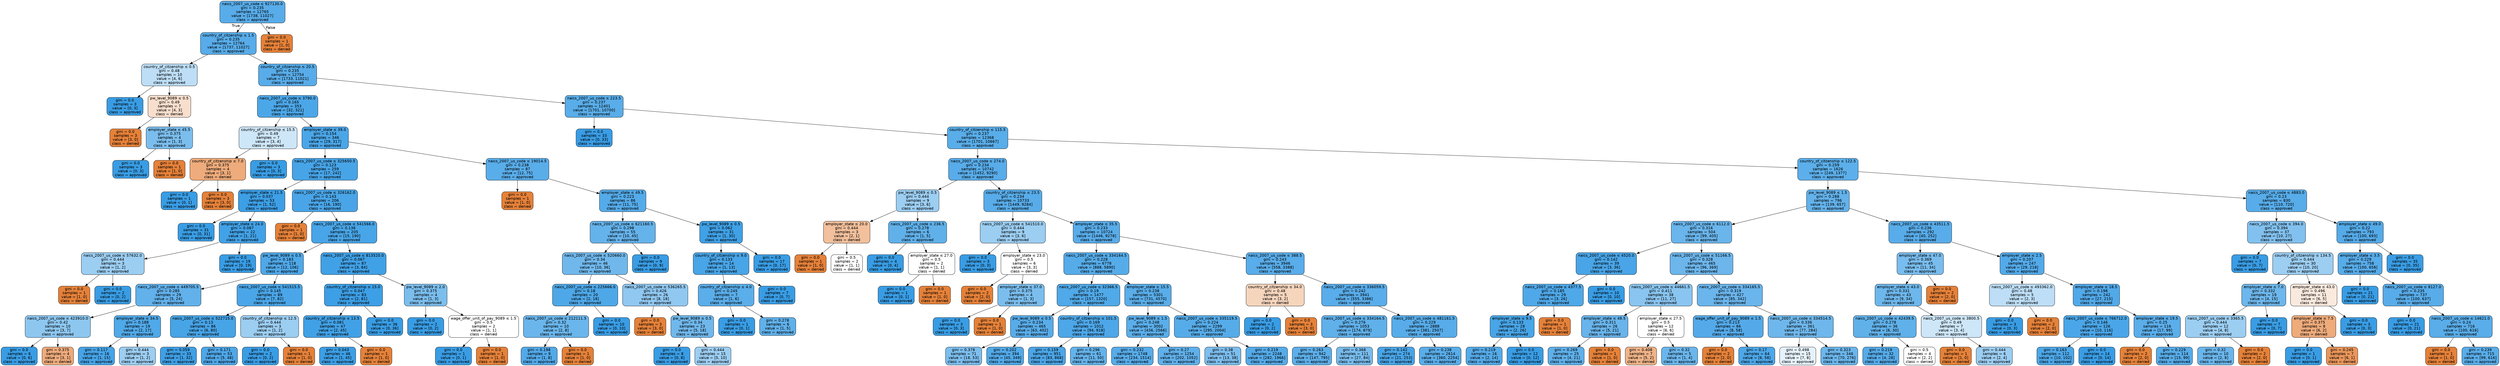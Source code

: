 digraph Tree {
node [shape=box, style="filled, rounded", color="black", fontname=helvetica] ;
edge [fontname=helvetica] ;
0 [label=<naics_2007_us_code &le; 927130.0<br/>gini = 0.235<br/>samples = 12765<br/>value = [1738, 11027]<br/>class = approved>, fillcolor="#399de5d7"] ;
1 [label=<country_of_citzenship &le; 1.5<br/>gini = 0.235<br/>samples = 12764<br/>value = [1737, 11027]<br/>class = approved>, fillcolor="#399de5d7"] ;
0 -> 1 [labeldistance=2.5, labelangle=45, headlabel="True"] ;
2 [label=<country_of_citzenship &le; 0.5<br/>gini = 0.48<br/>samples = 10<br/>value = [4, 6]<br/>class = approved>, fillcolor="#399de555"] ;
1 -> 2 ;
3 [label=<gini = 0.0<br/>samples = 3<br/>value = [0, 3]<br/>class = approved>, fillcolor="#399de5ff"] ;
2 -> 3 ;
4 [label=<pw_level_9089 &le; 0.5<br/>gini = 0.49<br/>samples = 7<br/>value = [4, 3]<br/>class = denied>, fillcolor="#e5813940"] ;
2 -> 4 ;
5 [label=<gini = 0.0<br/>samples = 3<br/>value = [3, 0]<br/>class = denied>, fillcolor="#e58139ff"] ;
4 -> 5 ;
6 [label=<employer_state &le; 45.5<br/>gini = 0.375<br/>samples = 4<br/>value = [1, 3]<br/>class = approved>, fillcolor="#399de5aa"] ;
4 -> 6 ;
7 [label=<gini = 0.0<br/>samples = 3<br/>value = [0, 3]<br/>class = approved>, fillcolor="#399de5ff"] ;
6 -> 7 ;
8 [label=<gini = 0.0<br/>samples = 1<br/>value = [1, 0]<br/>class = denied>, fillcolor="#e58139ff"] ;
6 -> 8 ;
9 [label=<country_of_citzenship &le; 20.5<br/>gini = 0.235<br/>samples = 12754<br/>value = [1733, 11021]<br/>class = approved>, fillcolor="#399de5d7"] ;
1 -> 9 ;
10 [label=<naics_2007_us_code &le; 3790.0<br/>gini = 0.165<br/>samples = 353<br/>value = [32, 321]<br/>class = approved>, fillcolor="#399de5e6"] ;
9 -> 10 ;
11 [label=<country_of_citzenship &le; 15.5<br/>gini = 0.49<br/>samples = 7<br/>value = [3, 4]<br/>class = approved>, fillcolor="#399de540"] ;
10 -> 11 ;
12 [label=<country_of_citzenship &le; 7.0<br/>gini = 0.375<br/>samples = 4<br/>value = [3, 1]<br/>class = denied>, fillcolor="#e58139aa"] ;
11 -> 12 ;
13 [label=<gini = 0.0<br/>samples = 1<br/>value = [0, 1]<br/>class = approved>, fillcolor="#399de5ff"] ;
12 -> 13 ;
14 [label=<gini = 0.0<br/>samples = 3<br/>value = [3, 0]<br/>class = denied>, fillcolor="#e58139ff"] ;
12 -> 14 ;
15 [label=<gini = 0.0<br/>samples = 3<br/>value = [0, 3]<br/>class = approved>, fillcolor="#399de5ff"] ;
11 -> 15 ;
16 [label=<employer_state &le; 39.0<br/>gini = 0.154<br/>samples = 346<br/>value = [29, 317]<br/>class = approved>, fillcolor="#399de5e8"] ;
10 -> 16 ;
17 [label=<naics_2007_us_code &le; 325650.5<br/>gini = 0.123<br/>samples = 259<br/>value = [17, 242]<br/>class = approved>, fillcolor="#399de5ed"] ;
16 -> 17 ;
18 [label=<employer_state &le; 21.5<br/>gini = 0.037<br/>samples = 53<br/>value = [1, 52]<br/>class = approved>, fillcolor="#399de5fa"] ;
17 -> 18 ;
19 [label=<gini = 0.0<br/>samples = 31<br/>value = [0, 31]<br/>class = approved>, fillcolor="#399de5ff"] ;
18 -> 19 ;
20 [label=<employer_state &le; 24.0<br/>gini = 0.087<br/>samples = 22<br/>value = [1, 21]<br/>class = approved>, fillcolor="#399de5f3"] ;
18 -> 20 ;
21 [label=<naics_2007_us_code &le; 57632.0<br/>gini = 0.444<br/>samples = 3<br/>value = [1, 2]<br/>class = approved>, fillcolor="#399de57f"] ;
20 -> 21 ;
22 [label=<gini = 0.0<br/>samples = 1<br/>value = [1, 0]<br/>class = denied>, fillcolor="#e58139ff"] ;
21 -> 22 ;
23 [label=<gini = 0.0<br/>samples = 2<br/>value = [0, 2]<br/>class = approved>, fillcolor="#399de5ff"] ;
21 -> 23 ;
24 [label=<gini = 0.0<br/>samples = 19<br/>value = [0, 19]<br/>class = approved>, fillcolor="#399de5ff"] ;
20 -> 24 ;
25 [label=<naics_2007_us_code &le; 326162.0<br/>gini = 0.143<br/>samples = 206<br/>value = [16, 190]<br/>class = approved>, fillcolor="#399de5ea"] ;
17 -> 25 ;
26 [label=<gini = 0.0<br/>samples = 1<br/>value = [1, 0]<br/>class = denied>, fillcolor="#e58139ff"] ;
25 -> 26 ;
27 [label=<naics_2007_us_code &le; 541566.0<br/>gini = 0.136<br/>samples = 205<br/>value = [15, 190]<br/>class = approved>, fillcolor="#399de5eb"] ;
25 -> 27 ;
28 [label=<pw_level_9089 &le; 0.5<br/>gini = 0.183<br/>samples = 118<br/>value = [12, 106]<br/>class = approved>, fillcolor="#399de5e2"] ;
27 -> 28 ;
29 [label=<naics_2007_us_code &le; 449705.5<br/>gini = 0.285<br/>samples = 29<br/>value = [5, 24]<br/>class = approved>, fillcolor="#399de5ca"] ;
28 -> 29 ;
30 [label=<naics_2007_us_code &le; 423910.0<br/>gini = 0.42<br/>samples = 10<br/>value = [3, 7]<br/>class = approved>, fillcolor="#399de592"] ;
29 -> 30 ;
31 [label=<gini = 0.0<br/>samples = 6<br/>value = [0, 6]<br/>class = approved>, fillcolor="#399de5ff"] ;
30 -> 31 ;
32 [label=<gini = 0.375<br/>samples = 4<br/>value = [3, 1]<br/>class = denied>, fillcolor="#e58139aa"] ;
30 -> 32 ;
33 [label=<employer_state &le; 34.5<br/>gini = 0.188<br/>samples = 19<br/>value = [2, 17]<br/>class = approved>, fillcolor="#399de5e1"] ;
29 -> 33 ;
34 [label=<gini = 0.117<br/>samples = 16<br/>value = [1, 15]<br/>class = approved>, fillcolor="#399de5ee"] ;
33 -> 34 ;
35 [label=<gini = 0.444<br/>samples = 3<br/>value = [1, 2]<br/>class = approved>, fillcolor="#399de57f"] ;
33 -> 35 ;
36 [label=<naics_2007_us_code &le; 541515.5<br/>gini = 0.145<br/>samples = 89<br/>value = [7, 82]<br/>class = approved>, fillcolor="#399de5e9"] ;
28 -> 36 ;
37 [label=<naics_2007_us_code &le; 522715.0<br/>gini = 0.13<br/>samples = 86<br/>value = [6, 80]<br/>class = approved>, fillcolor="#399de5ec"] ;
36 -> 37 ;
38 [label=<gini = 0.059<br/>samples = 33<br/>value = [1, 32]<br/>class = approved>, fillcolor="#399de5f7"] ;
37 -> 38 ;
39 [label=<gini = 0.171<br/>samples = 53<br/>value = [5, 48]<br/>class = approved>, fillcolor="#399de5e4"] ;
37 -> 39 ;
40 [label=<country_of_citzenship &le; 12.5<br/>gini = 0.444<br/>samples = 3<br/>value = [1, 2]<br/>class = approved>, fillcolor="#399de57f"] ;
36 -> 40 ;
41 [label=<gini = 0.0<br/>samples = 2<br/>value = [0, 2]<br/>class = approved>, fillcolor="#399de5ff"] ;
40 -> 41 ;
42 [label=<gini = 0.0<br/>samples = 1<br/>value = [1, 0]<br/>class = denied>, fillcolor="#e58139ff"] ;
40 -> 42 ;
43 [label=<naics_2007_us_code &le; 813520.0<br/>gini = 0.067<br/>samples = 87<br/>value = [3, 84]<br/>class = approved>, fillcolor="#399de5f6"] ;
27 -> 43 ;
44 [label=<country_of_citzenship &le; 15.0<br/>gini = 0.047<br/>samples = 83<br/>value = [2, 81]<br/>class = approved>, fillcolor="#399de5f9"] ;
43 -> 44 ;
45 [label=<country_of_citzenship &le; 13.5<br/>gini = 0.081<br/>samples = 47<br/>value = [2, 45]<br/>class = approved>, fillcolor="#399de5f4"] ;
44 -> 45 ;
46 [label=<gini = 0.043<br/>samples = 46<br/>value = [1, 45]<br/>class = approved>, fillcolor="#399de5f9"] ;
45 -> 46 ;
47 [label=<gini = 0.0<br/>samples = 1<br/>value = [1, 0]<br/>class = denied>, fillcolor="#e58139ff"] ;
45 -> 47 ;
48 [label=<gini = 0.0<br/>samples = 36<br/>value = [0, 36]<br/>class = approved>, fillcolor="#399de5ff"] ;
44 -> 48 ;
49 [label=<pw_level_9089 &le; 2.0<br/>gini = 0.375<br/>samples = 4<br/>value = [1, 3]<br/>class = approved>, fillcolor="#399de5aa"] ;
43 -> 49 ;
50 [label=<gini = 0.0<br/>samples = 2<br/>value = [0, 2]<br/>class = approved>, fillcolor="#399de5ff"] ;
49 -> 50 ;
51 [label=<wage_offer_unit_of_pay_9089 &le; 1.5<br/>gini = 0.5<br/>samples = 2<br/>value = [1, 1]<br/>class = denied>, fillcolor="#e5813900"] ;
49 -> 51 ;
52 [label=<gini = 0.0<br/>samples = 1<br/>value = [0, 1]<br/>class = approved>, fillcolor="#399de5ff"] ;
51 -> 52 ;
53 [label=<gini = 0.0<br/>samples = 1<br/>value = [1, 0]<br/>class = denied>, fillcolor="#e58139ff"] ;
51 -> 53 ;
54 [label=<naics_2007_us_code &le; 19014.5<br/>gini = 0.238<br/>samples = 87<br/>value = [12, 75]<br/>class = approved>, fillcolor="#399de5d6"] ;
16 -> 54 ;
55 [label=<gini = 0.0<br/>samples = 1<br/>value = [1, 0]<br/>class = denied>, fillcolor="#e58139ff"] ;
54 -> 55 ;
56 [label=<employer_state &le; 49.5<br/>gini = 0.223<br/>samples = 86<br/>value = [11, 75]<br/>class = approved>, fillcolor="#399de5da"] ;
54 -> 56 ;
57 [label=<naics_2007_us_code &le; 621160.5<br/>gini = 0.298<br/>samples = 55<br/>value = [10, 45]<br/>class = approved>, fillcolor="#399de5c6"] ;
56 -> 57 ;
58 [label=<naics_2007_us_code &le; 520660.0<br/>gini = 0.34<br/>samples = 46<br/>value = [10, 36]<br/>class = approved>, fillcolor="#399de5b8"] ;
57 -> 58 ;
59 [label=<naics_2007_us_code &le; 225666.0<br/>gini = 0.18<br/>samples = 20<br/>value = [2, 18]<br/>class = approved>, fillcolor="#399de5e3"] ;
58 -> 59 ;
60 [label=<naics_2007_us_code &le; 212111.5<br/>gini = 0.32<br/>samples = 10<br/>value = [2, 8]<br/>class = approved>, fillcolor="#399de5bf"] ;
59 -> 60 ;
61 [label=<gini = 0.198<br/>samples = 9<br/>value = [1, 8]<br/>class = approved>, fillcolor="#399de5df"] ;
60 -> 61 ;
62 [label=<gini = 0.0<br/>samples = 1<br/>value = [1, 0]<br/>class = denied>, fillcolor="#e58139ff"] ;
60 -> 62 ;
63 [label=<gini = 0.0<br/>samples = 10<br/>value = [0, 10]<br/>class = approved>, fillcolor="#399de5ff"] ;
59 -> 63 ;
64 [label=<naics_2007_us_code &le; 536265.5<br/>gini = 0.426<br/>samples = 26<br/>value = [8, 18]<br/>class = approved>, fillcolor="#399de58e"] ;
58 -> 64 ;
65 [label=<gini = 0.0<br/>samples = 3<br/>value = [3, 0]<br/>class = denied>, fillcolor="#e58139ff"] ;
64 -> 65 ;
66 [label=<pw_level_9089 &le; 0.5<br/>gini = 0.34<br/>samples = 23<br/>value = [5, 18]<br/>class = approved>, fillcolor="#399de5b8"] ;
64 -> 66 ;
67 [label=<gini = 0.0<br/>samples = 8<br/>value = [0, 8]<br/>class = approved>, fillcolor="#399de5ff"] ;
66 -> 67 ;
68 [label=<gini = 0.444<br/>samples = 15<br/>value = [5, 10]<br/>class = approved>, fillcolor="#399de57f"] ;
66 -> 68 ;
69 [label=<gini = 0.0<br/>samples = 9<br/>value = [0, 9]<br/>class = approved>, fillcolor="#399de5ff"] ;
57 -> 69 ;
70 [label=<pw_level_9089 &le; 0.5<br/>gini = 0.062<br/>samples = 31<br/>value = [1, 30]<br/>class = approved>, fillcolor="#399de5f6"] ;
56 -> 70 ;
71 [label=<country_of_citzenship &le; 9.0<br/>gini = 0.133<br/>samples = 14<br/>value = [1, 13]<br/>class = approved>, fillcolor="#399de5eb"] ;
70 -> 71 ;
72 [label=<country_of_citzenship &le; 4.0<br/>gini = 0.245<br/>samples = 7<br/>value = [1, 6]<br/>class = approved>, fillcolor="#399de5d4"] ;
71 -> 72 ;
73 [label=<gini = 0.0<br/>samples = 1<br/>value = [0, 1]<br/>class = approved>, fillcolor="#399de5ff"] ;
72 -> 73 ;
74 [label=<gini = 0.278<br/>samples = 6<br/>value = [1, 5]<br/>class = approved>, fillcolor="#399de5cc"] ;
72 -> 74 ;
75 [label=<gini = 0.0<br/>samples = 7<br/>value = [0, 7]<br/>class = approved>, fillcolor="#399de5ff"] ;
71 -> 75 ;
76 [label=<gini = 0.0<br/>samples = 17<br/>value = [0, 17]<br/>class = approved>, fillcolor="#399de5ff"] ;
70 -> 76 ;
77 [label=<naics_2007_us_code &le; 223.5<br/>gini = 0.237<br/>samples = 12401<br/>value = [1701, 10700]<br/>class = approved>, fillcolor="#399de5d6"] ;
9 -> 77 ;
78 [label=<gini = 0.0<br/>samples = 33<br/>value = [0, 33]<br/>class = approved>, fillcolor="#399de5ff"] ;
77 -> 78 ;
79 [label=<country_of_citzenship &le; 115.5<br/>gini = 0.237<br/>samples = 12368<br/>value = [1701, 10667]<br/>class = approved>, fillcolor="#399de5d6"] ;
77 -> 79 ;
80 [label=<naics_2007_us_code &le; 274.0<br/>gini = 0.234<br/>samples = 10742<br/>value = [1452, 9290]<br/>class = approved>, fillcolor="#399de5d7"] ;
79 -> 80 ;
81 [label=<pw_level_9089 &le; 0.5<br/>gini = 0.444<br/>samples = 9<br/>value = [3, 6]<br/>class = approved>, fillcolor="#399de57f"] ;
80 -> 81 ;
82 [label=<employer_state &le; 20.0<br/>gini = 0.444<br/>samples = 3<br/>value = [2, 1]<br/>class = denied>, fillcolor="#e581397f"] ;
81 -> 82 ;
83 [label=<gini = 0.0<br/>samples = 1<br/>value = [1, 0]<br/>class = denied>, fillcolor="#e58139ff"] ;
82 -> 83 ;
84 [label=<gini = 0.5<br/>samples = 2<br/>value = [1, 1]<br/>class = denied>, fillcolor="#e5813900"] ;
82 -> 84 ;
85 [label=<naics_2007_us_code &le; 236.5<br/>gini = 0.278<br/>samples = 6<br/>value = [1, 5]<br/>class = approved>, fillcolor="#399de5cc"] ;
81 -> 85 ;
86 [label=<gini = 0.0<br/>samples = 4<br/>value = [0, 4]<br/>class = approved>, fillcolor="#399de5ff"] ;
85 -> 86 ;
87 [label=<employer_state &le; 27.0<br/>gini = 0.5<br/>samples = 2<br/>value = [1, 1]<br/>class = denied>, fillcolor="#e5813900"] ;
85 -> 87 ;
88 [label=<gini = 0.0<br/>samples = 1<br/>value = [0, 1]<br/>class = approved>, fillcolor="#399de5ff"] ;
87 -> 88 ;
89 [label=<gini = 0.0<br/>samples = 1<br/>value = [1, 0]<br/>class = denied>, fillcolor="#e58139ff"] ;
87 -> 89 ;
90 [label=<country_of_citzenship &le; 23.5<br/>gini = 0.234<br/>samples = 10733<br/>value = [1449, 9284]<br/>class = approved>, fillcolor="#399de5d7"] ;
80 -> 90 ;
91 [label=<naics_2007_us_code &le; 541510.0<br/>gini = 0.444<br/>samples = 9<br/>value = [3, 6]<br/>class = approved>, fillcolor="#399de57f"] ;
90 -> 91 ;
92 [label=<gini = 0.0<br/>samples = 3<br/>value = [0, 3]<br/>class = approved>, fillcolor="#399de5ff"] ;
91 -> 92 ;
93 [label=<employer_state &le; 23.0<br/>gini = 0.5<br/>samples = 6<br/>value = [3, 3]<br/>class = denied>, fillcolor="#e5813900"] ;
91 -> 93 ;
94 [label=<gini = 0.0<br/>samples = 2<br/>value = [2, 0]<br/>class = denied>, fillcolor="#e58139ff"] ;
93 -> 94 ;
95 [label=<employer_state &le; 37.0<br/>gini = 0.375<br/>samples = 4<br/>value = [1, 3]<br/>class = approved>, fillcolor="#399de5aa"] ;
93 -> 95 ;
96 [label=<gini = 0.0<br/>samples = 3<br/>value = [0, 3]<br/>class = approved>, fillcolor="#399de5ff"] ;
95 -> 96 ;
97 [label=<gini = 0.0<br/>samples = 1<br/>value = [1, 0]<br/>class = denied>, fillcolor="#e58139ff"] ;
95 -> 97 ;
98 [label=<employer_state &le; 35.5<br/>gini = 0.233<br/>samples = 10724<br/>value = [1446, 9278]<br/>class = approved>, fillcolor="#399de5d7"] ;
90 -> 98 ;
99 [label=<naics_2007_us_code &le; 334164.5<br/>gini = 0.228<br/>samples = 6778<br/>value = [888, 5890]<br/>class = approved>, fillcolor="#399de5d9"] ;
98 -> 99 ;
100 [label=<naics_2007_us_code &le; 32366.5<br/>gini = 0.19<br/>samples = 1477<br/>value = [157, 1320]<br/>class = approved>, fillcolor="#399de5e1"] ;
99 -> 100 ;
101 [label=<pw_level_9089 &le; 0.5<br/>gini = 0.234<br/>samples = 465<br/>value = [63, 402]<br/>class = approved>, fillcolor="#399de5d7"] ;
100 -> 101 ;
102 [label=<gini = 0.378<br/>samples = 71<br/>value = [18, 53]<br/>class = approved>, fillcolor="#399de5a8"] ;
101 -> 102 ;
103 [label=<gini = 0.202<br/>samples = 394<br/>value = [45, 349]<br/>class = approved>, fillcolor="#399de5de"] ;
101 -> 103 ;
104 [label=<country_of_citzenship &le; 101.5<br/>gini = 0.169<br/>samples = 1012<br/>value = [94, 918]<br/>class = approved>, fillcolor="#399de5e5"] ;
100 -> 104 ;
105 [label=<gini = 0.159<br/>samples = 951<br/>value = [83, 868]<br/>class = approved>, fillcolor="#399de5e7"] ;
104 -> 105 ;
106 [label=<gini = 0.296<br/>samples = 61<br/>value = [11, 50]<br/>class = approved>, fillcolor="#399de5c7"] ;
104 -> 106 ;
107 [label=<employer_state &le; 15.5<br/>gini = 0.238<br/>samples = 5301<br/>value = [731, 4570]<br/>class = approved>, fillcolor="#399de5d6"] ;
99 -> 107 ;
108 [label=<pw_level_9089 &le; 1.5<br/>gini = 0.248<br/>samples = 3002<br/>value = [436, 2566]<br/>class = approved>, fillcolor="#399de5d4"] ;
107 -> 108 ;
109 [label=<gini = 0.232<br/>samples = 1748<br/>value = [234, 1514]<br/>class = approved>, fillcolor="#399de5d8"] ;
108 -> 109 ;
110 [label=<gini = 0.27<br/>samples = 1254<br/>value = [202, 1052]<br/>class = approved>, fillcolor="#399de5ce"] ;
108 -> 110 ;
111 [label=<naics_2007_us_code &le; 335119.5<br/>gini = 0.224<br/>samples = 2299<br/>value = [295, 2004]<br/>class = approved>, fillcolor="#399de5d9"] ;
107 -> 111 ;
112 [label=<gini = 0.38<br/>samples = 51<br/>value = [13, 38]<br/>class = approved>, fillcolor="#399de5a8"] ;
111 -> 112 ;
113 [label=<gini = 0.219<br/>samples = 2248<br/>value = [282, 1966]<br/>class = approved>, fillcolor="#399de5da"] ;
111 -> 113 ;
114 [label=<naics_2007_us_code &le; 388.5<br/>gini = 0.243<br/>samples = 3946<br/>value = [558, 3388]<br/>class = approved>, fillcolor="#399de5d5"] ;
98 -> 114 ;
115 [label=<country_of_citzenship &le; 34.0<br/>gini = 0.48<br/>samples = 5<br/>value = [3, 2]<br/>class = denied>, fillcolor="#e5813955"] ;
114 -> 115 ;
116 [label=<gini = 0.0<br/>samples = 2<br/>value = [0, 2]<br/>class = approved>, fillcolor="#399de5ff"] ;
115 -> 116 ;
117 [label=<gini = 0.0<br/>samples = 3<br/>value = [3, 0]<br/>class = denied>, fillcolor="#e58139ff"] ;
115 -> 117 ;
118 [label=<naics_2007_us_code &le; 336059.5<br/>gini = 0.242<br/>samples = 3941<br/>value = [555, 3386]<br/>class = approved>, fillcolor="#399de5d5"] ;
114 -> 118 ;
119 [label=<naics_2007_us_code &le; 334164.5<br/>gini = 0.276<br/>samples = 1053<br/>value = [174, 879]<br/>class = approved>, fillcolor="#399de5cd"] ;
118 -> 119 ;
120 [label=<gini = 0.263<br/>samples = 942<br/>value = [147, 795]<br/>class = approved>, fillcolor="#399de5d0"] ;
119 -> 120 ;
121 [label=<gini = 0.368<br/>samples = 111<br/>value = [27, 84]<br/>class = approved>, fillcolor="#399de5ad"] ;
119 -> 121 ;
122 [label=<naics_2007_us_code &le; 481161.5<br/>gini = 0.229<br/>samples = 2888<br/>value = [381, 2507]<br/>class = approved>, fillcolor="#399de5d8"] ;
118 -> 122 ;
123 [label=<gini = 0.142<br/>samples = 274<br/>value = [21, 253]<br/>class = approved>, fillcolor="#399de5ea"] ;
122 -> 123 ;
124 [label=<gini = 0.238<br/>samples = 2614<br/>value = [360, 2254]<br/>class = approved>, fillcolor="#399de5d6"] ;
122 -> 124 ;
125 [label=<country_of_citzenship &le; 122.5<br/>gini = 0.259<br/>samples = 1626<br/>value = [249, 1377]<br/>class = approved>, fillcolor="#399de5d1"] ;
79 -> 125 ;
126 [label=<pw_level_9089 &le; 1.5<br/>gini = 0.288<br/>samples = 796<br/>value = [139, 657]<br/>class = approved>, fillcolor="#399de5c9"] ;
125 -> 126 ;
127 [label=<naics_2007_us_code &le; 6112.0<br/>gini = 0.316<br/>samples = 504<br/>value = [99, 405]<br/>class = approved>, fillcolor="#399de5c1"] ;
126 -> 127 ;
128 [label=<naics_2007_us_code &le; 4520.0<br/>gini = 0.142<br/>samples = 39<br/>value = [3, 36]<br/>class = approved>, fillcolor="#399de5ea"] ;
127 -> 128 ;
129 [label=<naics_2007_us_code &le; 4377.5<br/>gini = 0.185<br/>samples = 29<br/>value = [3, 26]<br/>class = approved>, fillcolor="#399de5e2"] ;
128 -> 129 ;
130 [label=<employer_state &le; 9.5<br/>gini = 0.133<br/>samples = 28<br/>value = [2, 26]<br/>class = approved>, fillcolor="#399de5eb"] ;
129 -> 130 ;
131 [label=<gini = 0.219<br/>samples = 16<br/>value = [2, 14]<br/>class = approved>, fillcolor="#399de5db"] ;
130 -> 131 ;
132 [label=<gini = 0.0<br/>samples = 12<br/>value = [0, 12]<br/>class = approved>, fillcolor="#399de5ff"] ;
130 -> 132 ;
133 [label=<gini = 0.0<br/>samples = 1<br/>value = [1, 0]<br/>class = denied>, fillcolor="#e58139ff"] ;
129 -> 133 ;
134 [label=<gini = 0.0<br/>samples = 10<br/>value = [0, 10]<br/>class = approved>, fillcolor="#399de5ff"] ;
128 -> 134 ;
135 [label=<naics_2007_us_code &le; 51166.5<br/>gini = 0.328<br/>samples = 465<br/>value = [96, 369]<br/>class = approved>, fillcolor="#399de5bd"] ;
127 -> 135 ;
136 [label=<naics_2007_us_code &le; 44661.5<br/>gini = 0.411<br/>samples = 38<br/>value = [11, 27]<br/>class = approved>, fillcolor="#399de597"] ;
135 -> 136 ;
137 [label=<employer_state &le; 48.5<br/>gini = 0.311<br/>samples = 26<br/>value = [5, 21]<br/>class = approved>, fillcolor="#399de5c2"] ;
136 -> 137 ;
138 [label=<gini = 0.269<br/>samples = 25<br/>value = [4, 21]<br/>class = approved>, fillcolor="#399de5ce"] ;
137 -> 138 ;
139 [label=<gini = 0.0<br/>samples = 1<br/>value = [1, 0]<br/>class = denied>, fillcolor="#e58139ff"] ;
137 -> 139 ;
140 [label=<employer_state &le; 27.5<br/>gini = 0.5<br/>samples = 12<br/>value = [6, 6]<br/>class = denied>, fillcolor="#e5813900"] ;
136 -> 140 ;
141 [label=<gini = 0.408<br/>samples = 7<br/>value = [5, 2]<br/>class = denied>, fillcolor="#e5813999"] ;
140 -> 141 ;
142 [label=<gini = 0.32<br/>samples = 5<br/>value = [1, 4]<br/>class = approved>, fillcolor="#399de5bf"] ;
140 -> 142 ;
143 [label=<naics_2007_us_code &le; 334165.5<br/>gini = 0.319<br/>samples = 427<br/>value = [85, 342]<br/>class = approved>, fillcolor="#399de5c0"] ;
135 -> 143 ;
144 [label=<wage_offer_unit_of_pay_9089 &le; 1.5<br/>gini = 0.213<br/>samples = 66<br/>value = [8, 58]<br/>class = approved>, fillcolor="#399de5dc"] ;
143 -> 144 ;
145 [label=<gini = 0.0<br/>samples = 2<br/>value = [2, 0]<br/>class = denied>, fillcolor="#e58139ff"] ;
144 -> 145 ;
146 [label=<gini = 0.17<br/>samples = 64<br/>value = [6, 58]<br/>class = approved>, fillcolor="#399de5e5"] ;
144 -> 146 ;
147 [label=<naics_2007_us_code &le; 334514.5<br/>gini = 0.336<br/>samples = 361<br/>value = [77, 284]<br/>class = approved>, fillcolor="#399de5ba"] ;
143 -> 147 ;
148 [label=<gini = 0.498<br/>samples = 15<br/>value = [7, 8]<br/>class = approved>, fillcolor="#399de520"] ;
147 -> 148 ;
149 [label=<gini = 0.323<br/>samples = 346<br/>value = [70, 276]<br/>class = approved>, fillcolor="#399de5be"] ;
147 -> 149 ;
150 [label=<naics_2007_us_code &le; 43511.5<br/>gini = 0.236<br/>samples = 292<br/>value = [40, 252]<br/>class = approved>, fillcolor="#399de5d7"] ;
126 -> 150 ;
151 [label=<employer_state &le; 47.0<br/>gini = 0.369<br/>samples = 45<br/>value = [11, 34]<br/>class = approved>, fillcolor="#399de5ac"] ;
150 -> 151 ;
152 [label=<employer_state &le; 43.0<br/>gini = 0.331<br/>samples = 43<br/>value = [9, 34]<br/>class = approved>, fillcolor="#399de5bb"] ;
151 -> 152 ;
153 [label=<naics_2007_us_code &le; 42439.5<br/>gini = 0.278<br/>samples = 36<br/>value = [6, 30]<br/>class = approved>, fillcolor="#399de5cc"] ;
152 -> 153 ;
154 [label=<gini = 0.219<br/>samples = 32<br/>value = [4, 28]<br/>class = approved>, fillcolor="#399de5db"] ;
153 -> 154 ;
155 [label=<gini = 0.5<br/>samples = 4<br/>value = [2, 2]<br/>class = denied>, fillcolor="#e5813900"] ;
153 -> 155 ;
156 [label=<naics_2007_us_code &le; 3800.5<br/>gini = 0.49<br/>samples = 7<br/>value = [3, 4]<br/>class = approved>, fillcolor="#399de540"] ;
152 -> 156 ;
157 [label=<gini = 0.0<br/>samples = 1<br/>value = [1, 0]<br/>class = denied>, fillcolor="#e58139ff"] ;
156 -> 157 ;
158 [label=<gini = 0.444<br/>samples = 6<br/>value = [2, 4]<br/>class = approved>, fillcolor="#399de57f"] ;
156 -> 158 ;
159 [label=<gini = 0.0<br/>samples = 2<br/>value = [2, 0]<br/>class = denied>, fillcolor="#e58139ff"] ;
151 -> 159 ;
160 [label=<employer_state &le; 2.5<br/>gini = 0.207<br/>samples = 247<br/>value = [29, 218]<br/>class = approved>, fillcolor="#399de5dd"] ;
150 -> 160 ;
161 [label=<naics_2007_us_code &le; 493362.0<br/>gini = 0.48<br/>samples = 5<br/>value = [2, 3]<br/>class = approved>, fillcolor="#399de555"] ;
160 -> 161 ;
162 [label=<gini = 0.0<br/>samples = 3<br/>value = [0, 3]<br/>class = approved>, fillcolor="#399de5ff"] ;
161 -> 162 ;
163 [label=<gini = 0.0<br/>samples = 2<br/>value = [2, 0]<br/>class = denied>, fillcolor="#e58139ff"] ;
161 -> 163 ;
164 [label=<employer_state &le; 18.5<br/>gini = 0.198<br/>samples = 242<br/>value = [27, 215]<br/>class = approved>, fillcolor="#399de5df"] ;
160 -> 164 ;
165 [label=<naics_2007_us_code &le; 766712.0<br/>gini = 0.146<br/>samples = 126<br/>value = [10, 116]<br/>class = approved>, fillcolor="#399de5e9"] ;
164 -> 165 ;
166 [label=<gini = 0.163<br/>samples = 112<br/>value = [10, 102]<br/>class = approved>, fillcolor="#399de5e6"] ;
165 -> 166 ;
167 [label=<gini = 0.0<br/>samples = 14<br/>value = [0, 14]<br/>class = approved>, fillcolor="#399de5ff"] ;
165 -> 167 ;
168 [label=<employer_state &le; 19.5<br/>gini = 0.25<br/>samples = 116<br/>value = [17, 99]<br/>class = approved>, fillcolor="#399de5d3"] ;
164 -> 168 ;
169 [label=<gini = 0.0<br/>samples = 2<br/>value = [2, 0]<br/>class = denied>, fillcolor="#e58139ff"] ;
168 -> 169 ;
170 [label=<gini = 0.229<br/>samples = 114<br/>value = [15, 99]<br/>class = approved>, fillcolor="#399de5d8"] ;
168 -> 170 ;
171 [label=<naics_2007_us_code &le; 4883.0<br/>gini = 0.23<br/>samples = 830<br/>value = [110, 720]<br/>class = approved>, fillcolor="#399de5d8"] ;
125 -> 171 ;
172 [label=<naics_2007_us_code &le; 394.0<br/>gini = 0.394<br/>samples = 37<br/>value = [10, 27]<br/>class = approved>, fillcolor="#399de5a1"] ;
171 -> 172 ;
173 [label=<gini = 0.0<br/>samples = 7<br/>value = [0, 7]<br/>class = approved>, fillcolor="#399de5ff"] ;
172 -> 173 ;
174 [label=<country_of_citzenship &le; 134.5<br/>gini = 0.444<br/>samples = 30<br/>value = [10, 20]<br/>class = approved>, fillcolor="#399de57f"] ;
172 -> 174 ;
175 [label=<employer_state &le; 7.0<br/>gini = 0.332<br/>samples = 19<br/>value = [4, 15]<br/>class = approved>, fillcolor="#399de5bb"] ;
174 -> 175 ;
176 [label=<naics_2007_us_code &le; 3365.5<br/>gini = 0.444<br/>samples = 12<br/>value = [4, 8]<br/>class = approved>, fillcolor="#399de57f"] ;
175 -> 176 ;
177 [label=<gini = 0.32<br/>samples = 10<br/>value = [2, 8]<br/>class = approved>, fillcolor="#399de5bf"] ;
176 -> 177 ;
178 [label=<gini = 0.0<br/>samples = 2<br/>value = [2, 0]<br/>class = denied>, fillcolor="#e58139ff"] ;
176 -> 178 ;
179 [label=<gini = 0.0<br/>samples = 7<br/>value = [0, 7]<br/>class = approved>, fillcolor="#399de5ff"] ;
175 -> 179 ;
180 [label=<employer_state &le; 43.0<br/>gini = 0.496<br/>samples = 11<br/>value = [6, 5]<br/>class = denied>, fillcolor="#e581392a"] ;
174 -> 180 ;
181 [label=<employer_state &le; 7.5<br/>gini = 0.375<br/>samples = 8<br/>value = [6, 2]<br/>class = denied>, fillcolor="#e58139aa"] ;
180 -> 181 ;
182 [label=<gini = 0.0<br/>samples = 1<br/>value = [0, 1]<br/>class = approved>, fillcolor="#399de5ff"] ;
181 -> 182 ;
183 [label=<gini = 0.245<br/>samples = 7<br/>value = [6, 1]<br/>class = denied>, fillcolor="#e58139d4"] ;
181 -> 183 ;
184 [label=<gini = 0.0<br/>samples = 3<br/>value = [0, 3]<br/>class = approved>, fillcolor="#399de5ff"] ;
180 -> 184 ;
185 [label=<employer_state &le; 49.0<br/>gini = 0.22<br/>samples = 793<br/>value = [100, 693]<br/>class = approved>, fillcolor="#399de5da"] ;
171 -> 185 ;
186 [label=<employer_state &le; 3.5<br/>gini = 0.229<br/>samples = 758<br/>value = [100, 658]<br/>class = approved>, fillcolor="#399de5d8"] ;
185 -> 186 ;
187 [label=<gini = 0.0<br/>samples = 21<br/>value = [0, 21]<br/>class = approved>, fillcolor="#399de5ff"] ;
186 -> 187 ;
188 [label=<naics_2007_us_code &le; 8127.0<br/>gini = 0.235<br/>samples = 737<br/>value = [100, 637]<br/>class = approved>, fillcolor="#399de5d7"] ;
186 -> 188 ;
189 [label=<gini = 0.0<br/>samples = 21<br/>value = [0, 21]<br/>class = approved>, fillcolor="#399de5ff"] ;
188 -> 189 ;
190 [label=<naics_2007_us_code &le; 14621.0<br/>gini = 0.24<br/>samples = 716<br/>value = [100, 616]<br/>class = approved>, fillcolor="#399de5d6"] ;
188 -> 190 ;
191 [label=<gini = 0.0<br/>samples = 1<br/>value = [1, 0]<br/>class = denied>, fillcolor="#e58139ff"] ;
190 -> 191 ;
192 [label=<gini = 0.239<br/>samples = 715<br/>value = [99, 616]<br/>class = approved>, fillcolor="#399de5d6"] ;
190 -> 192 ;
193 [label=<gini = 0.0<br/>samples = 35<br/>value = [0, 35]<br/>class = approved>, fillcolor="#399de5ff"] ;
185 -> 193 ;
194 [label=<gini = 0.0<br/>samples = 1<br/>value = [1, 0]<br/>class = denied>, fillcolor="#e58139ff"] ;
0 -> 194 [labeldistance=2.5, labelangle=-45, headlabel="False"] ;
}
